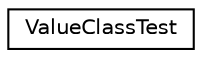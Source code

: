 digraph "Graphical Class Hierarchy"
{
 // LATEX_PDF_SIZE
  edge [fontname="Helvetica",fontsize="10",labelfontname="Helvetica",labelfontsize="10"];
  node [fontname="Helvetica",fontsize="10",shape=record];
  rankdir="LR";
  Node0 [label="ValueClassTest",height=0.2,width=0.4,color="black", fillcolor="white", style="filled",URL="$class_value_class_test.html",tooltip="Test class for TracedValue callbacks."];
}
